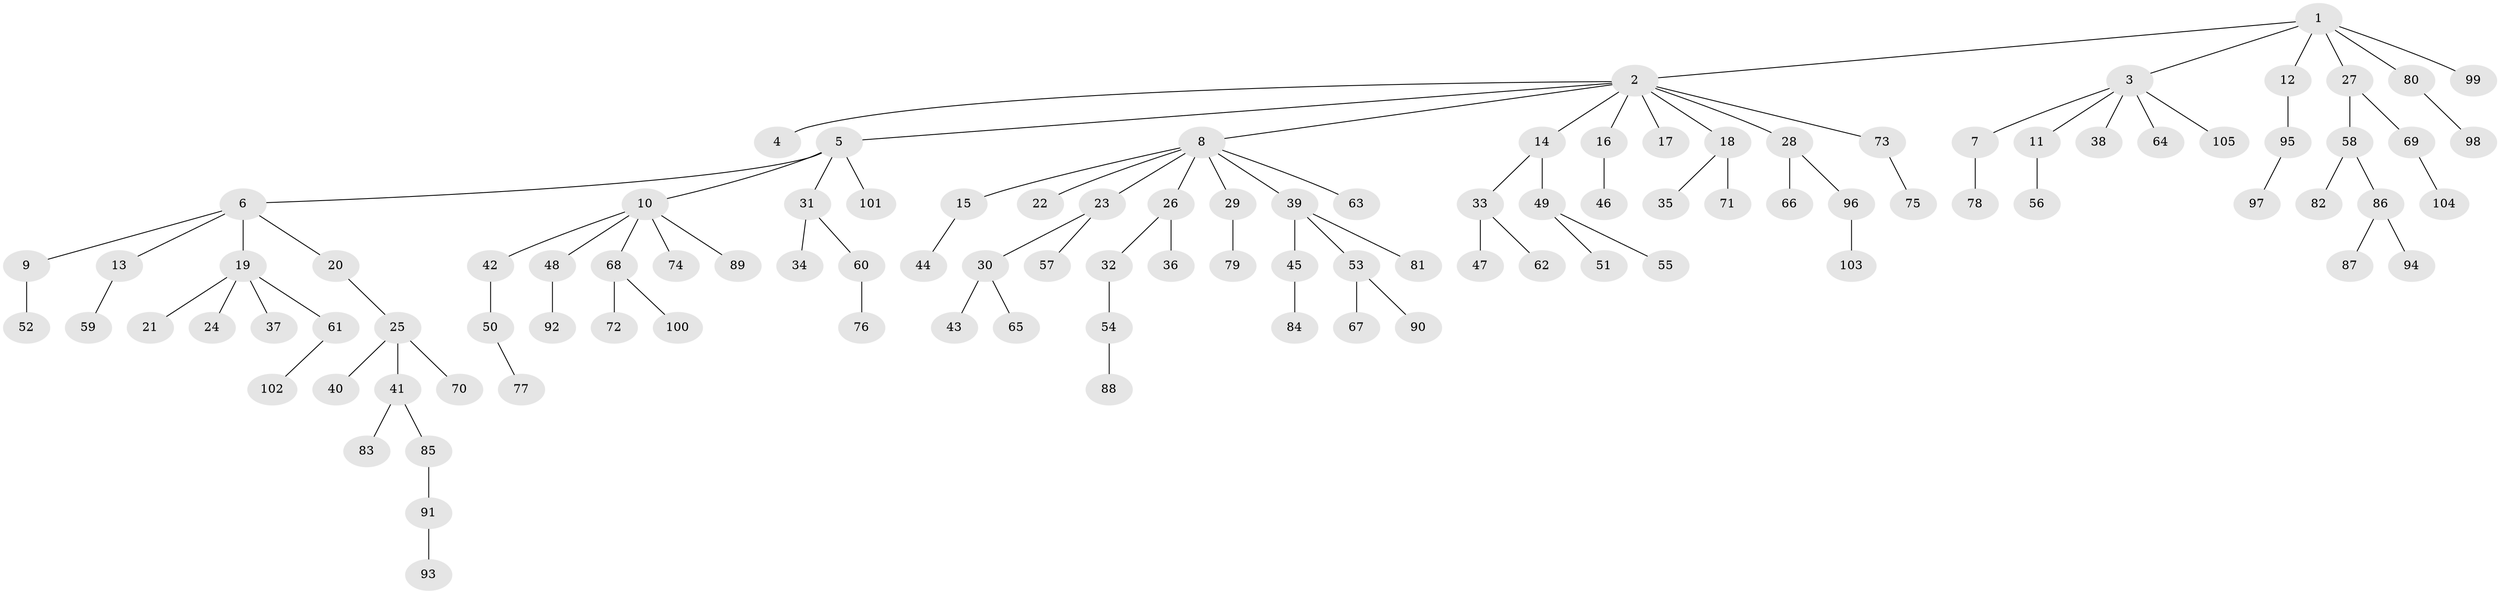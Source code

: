 // Generated by graph-tools (version 1.1) at 2025/26/03/09/25 03:26:25]
// undirected, 105 vertices, 104 edges
graph export_dot {
graph [start="1"]
  node [color=gray90,style=filled];
  1;
  2;
  3;
  4;
  5;
  6;
  7;
  8;
  9;
  10;
  11;
  12;
  13;
  14;
  15;
  16;
  17;
  18;
  19;
  20;
  21;
  22;
  23;
  24;
  25;
  26;
  27;
  28;
  29;
  30;
  31;
  32;
  33;
  34;
  35;
  36;
  37;
  38;
  39;
  40;
  41;
  42;
  43;
  44;
  45;
  46;
  47;
  48;
  49;
  50;
  51;
  52;
  53;
  54;
  55;
  56;
  57;
  58;
  59;
  60;
  61;
  62;
  63;
  64;
  65;
  66;
  67;
  68;
  69;
  70;
  71;
  72;
  73;
  74;
  75;
  76;
  77;
  78;
  79;
  80;
  81;
  82;
  83;
  84;
  85;
  86;
  87;
  88;
  89;
  90;
  91;
  92;
  93;
  94;
  95;
  96;
  97;
  98;
  99;
  100;
  101;
  102;
  103;
  104;
  105;
  1 -- 2;
  1 -- 3;
  1 -- 12;
  1 -- 27;
  1 -- 80;
  1 -- 99;
  2 -- 4;
  2 -- 5;
  2 -- 8;
  2 -- 14;
  2 -- 16;
  2 -- 17;
  2 -- 18;
  2 -- 28;
  2 -- 73;
  3 -- 7;
  3 -- 11;
  3 -- 38;
  3 -- 64;
  3 -- 105;
  5 -- 6;
  5 -- 10;
  5 -- 31;
  5 -- 101;
  6 -- 9;
  6 -- 13;
  6 -- 19;
  6 -- 20;
  7 -- 78;
  8 -- 15;
  8 -- 22;
  8 -- 23;
  8 -- 26;
  8 -- 29;
  8 -- 39;
  8 -- 63;
  9 -- 52;
  10 -- 42;
  10 -- 48;
  10 -- 68;
  10 -- 74;
  10 -- 89;
  11 -- 56;
  12 -- 95;
  13 -- 59;
  14 -- 33;
  14 -- 49;
  15 -- 44;
  16 -- 46;
  18 -- 35;
  18 -- 71;
  19 -- 21;
  19 -- 24;
  19 -- 37;
  19 -- 61;
  20 -- 25;
  23 -- 30;
  23 -- 57;
  25 -- 40;
  25 -- 41;
  25 -- 70;
  26 -- 32;
  26 -- 36;
  27 -- 58;
  27 -- 69;
  28 -- 66;
  28 -- 96;
  29 -- 79;
  30 -- 43;
  30 -- 65;
  31 -- 34;
  31 -- 60;
  32 -- 54;
  33 -- 47;
  33 -- 62;
  39 -- 45;
  39 -- 53;
  39 -- 81;
  41 -- 83;
  41 -- 85;
  42 -- 50;
  45 -- 84;
  48 -- 92;
  49 -- 51;
  49 -- 55;
  50 -- 77;
  53 -- 67;
  53 -- 90;
  54 -- 88;
  58 -- 82;
  58 -- 86;
  60 -- 76;
  61 -- 102;
  68 -- 72;
  68 -- 100;
  69 -- 104;
  73 -- 75;
  80 -- 98;
  85 -- 91;
  86 -- 87;
  86 -- 94;
  91 -- 93;
  95 -- 97;
  96 -- 103;
}
